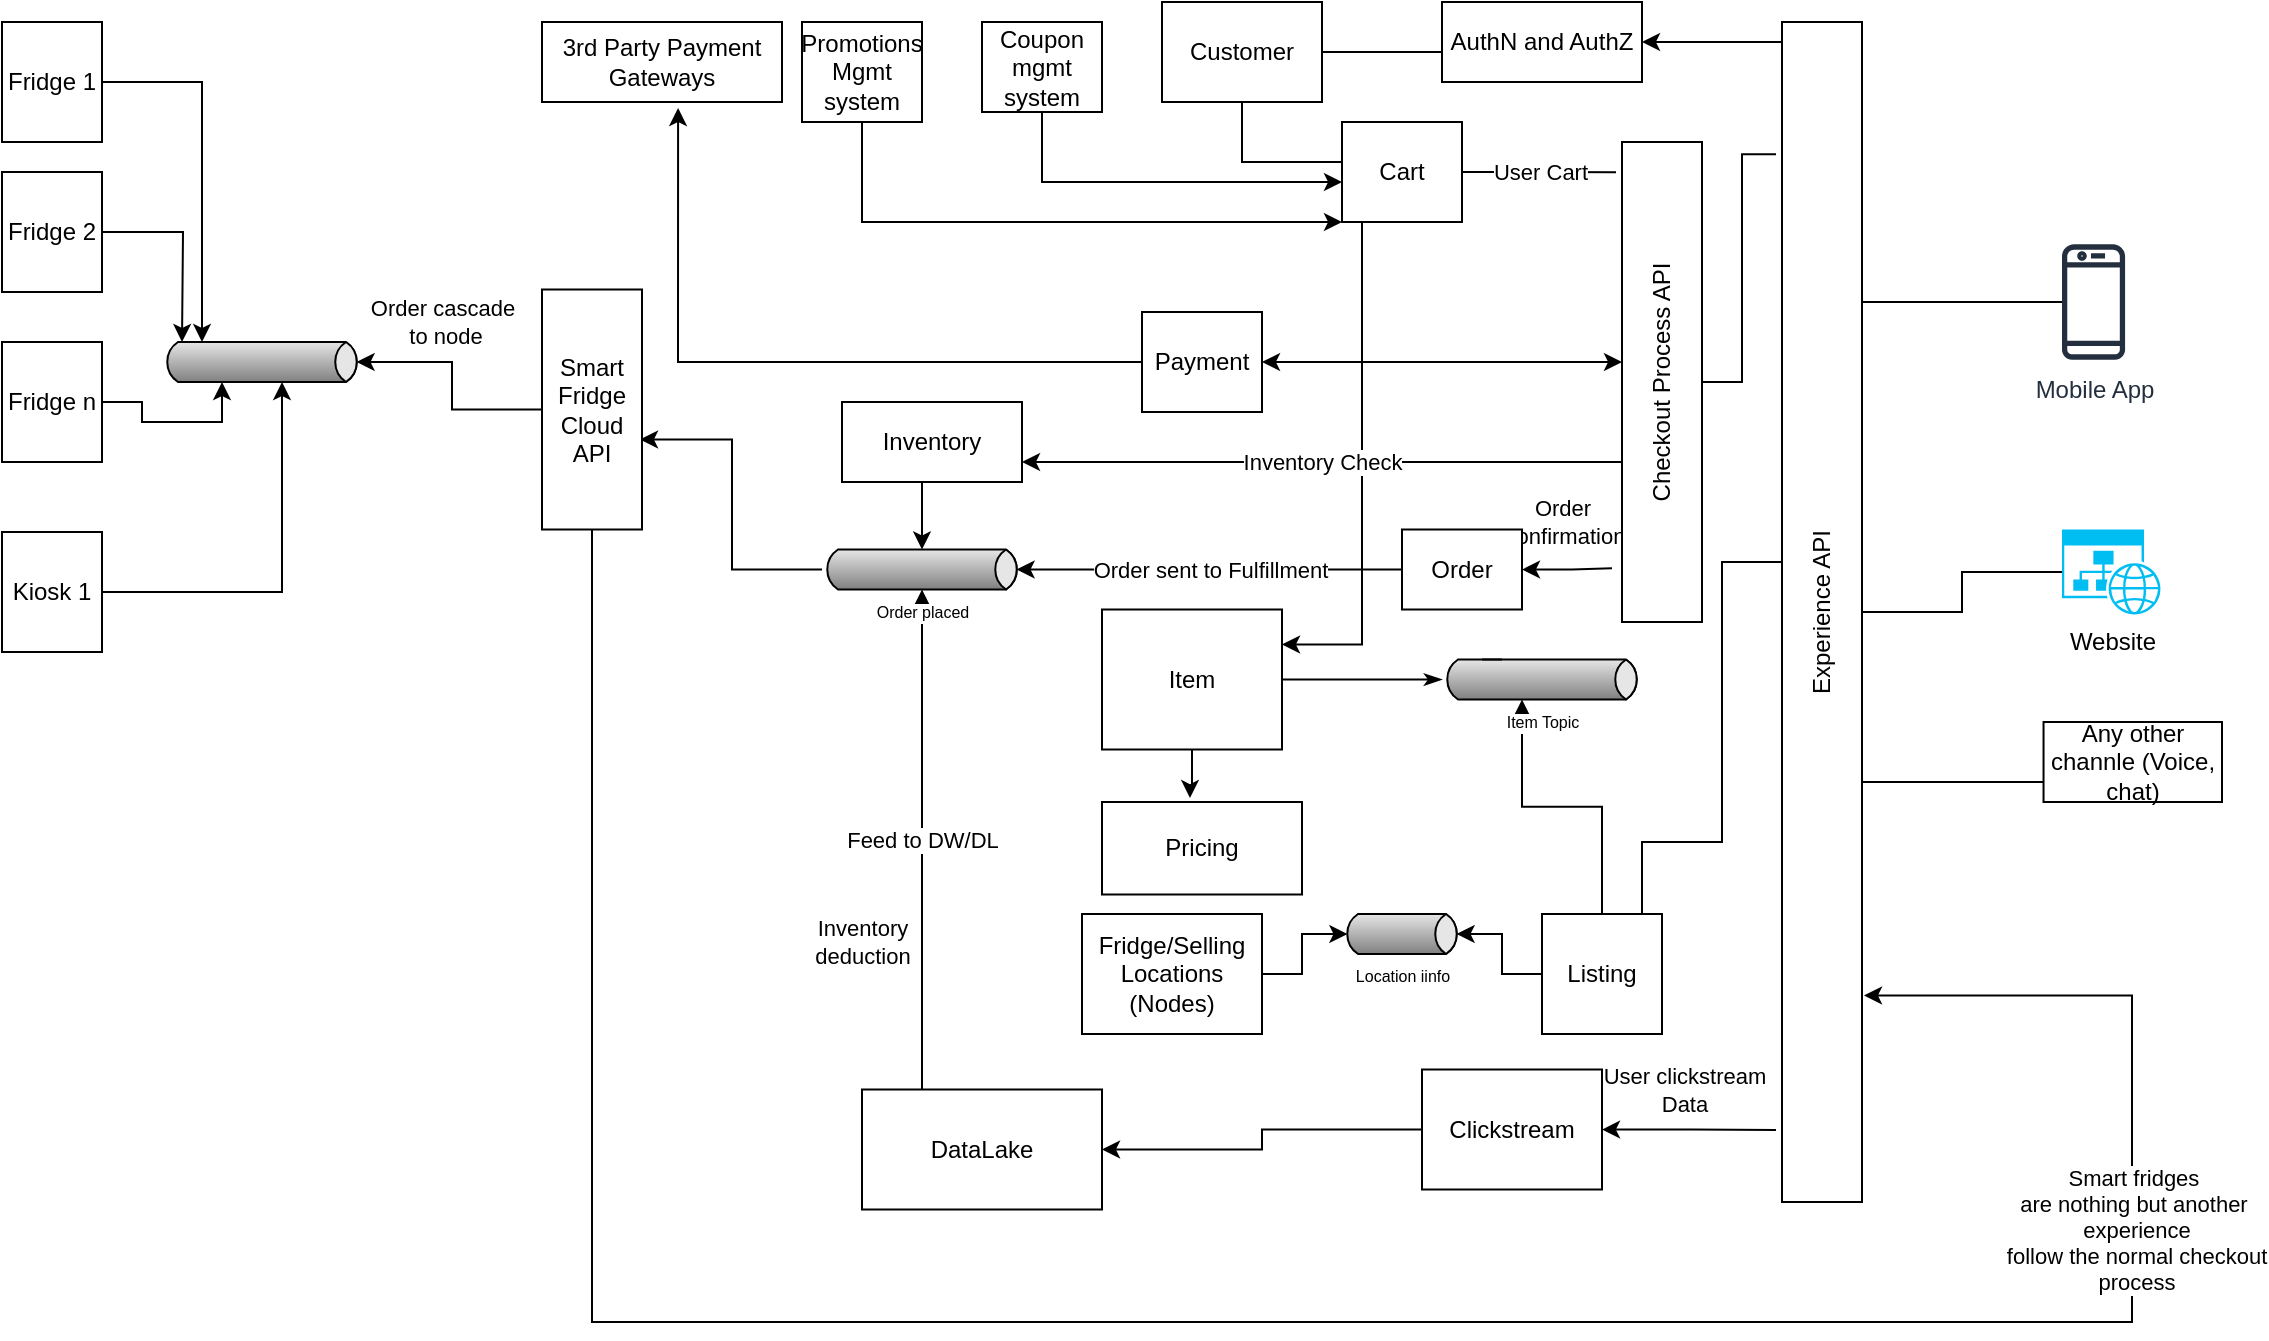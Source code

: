 <mxfile version="13.7.9" type="device" pages="3"><diagram id="Fbgm9LTGxpvkhEh95-wj" name="customer sales flow"><mxGraphModel dx="1026" dy="518" grid="1" gridSize="10" guides="1" tooltips="1" connect="1" arrows="1" fold="1" page="1" pageScale="1" pageWidth="1169" pageHeight="827" math="0" shadow="0"><root><mxCell id="0"/><mxCell id="1" parent="0"/><mxCell id="SUWw6hYBk3Z1DyVvB6TP-11" style="edgeStyle=orthogonalEdgeStyle;rounded=0;orthogonalLoop=1;jettySize=auto;html=1;endArrow=none;endFill=0;" parent="1" source="SUWw6hYBk3Z1DyVvB6TP-2" target="SUWw6hYBk3Z1DyVvB6TP-4" edge="1"><mxGeometry relative="1" as="geometry"><Array as="points"><mxPoint x="1030" y="180"/><mxPoint x="1030" y="180"/></Array></mxGeometry></mxCell><mxCell id="SUWw6hYBk3Z1DyVvB6TP-12" style="edgeStyle=orthogonalEdgeStyle;rounded=0;orthogonalLoop=1;jettySize=auto;html=1;entryX=0;entryY=0.5;entryDx=0;entryDy=0;entryPerimeter=0;endArrow=none;endFill=0;" parent="1" source="SUWw6hYBk3Z1DyVvB6TP-2" target="SUWw6hYBk3Z1DyVvB6TP-5" edge="1"><mxGeometry relative="1" as="geometry"/></mxCell><mxCell id="SUWw6hYBk3Z1DyVvB6TP-13" style="edgeStyle=orthogonalEdgeStyle;rounded=0;orthogonalLoop=1;jettySize=auto;html=1;entryX=0;entryY=0.75;entryDx=0;entryDy=0;endArrow=none;endFill=0;" parent="1" source="SUWw6hYBk3Z1DyVvB6TP-2" target="SUWw6hYBk3Z1DyVvB6TP-6" edge="1"><mxGeometry relative="1" as="geometry"><Array as="points"><mxPoint x="990" y="420"/><mxPoint x="990" y="420"/></Array></mxGeometry></mxCell><mxCell id="CjLnKnQNTWEcUIuQLNEK-7" style="edgeStyle=orthogonalEdgeStyle;rounded=0;orthogonalLoop=1;jettySize=auto;html=1;entryX=1;entryY=0.5;entryDx=0;entryDy=0;endArrow=classic;endFill=1;" parent="1" source="SUWw6hYBk3Z1DyVvB6TP-2" target="SUWw6hYBk3Z1DyVvB6TP-28" edge="1"><mxGeometry relative="1" as="geometry"><Array as="points"><mxPoint x="900" y="50"/><mxPoint x="900" y="50"/></Array></mxGeometry></mxCell><mxCell id="SUWw6hYBk3Z1DyVvB6TP-2" value="Experience API" style="rounded=0;whiteSpace=wrap;html=1;horizontal=0;" parent="1" vertex="1"><mxGeometry x="910" y="40" width="40" height="590" as="geometry"/></mxCell><mxCell id="SUWw6hYBk3Z1DyVvB6TP-4" value="Mobile App" style="outlineConnect=0;fontColor=#232F3E;gradientColor=none;fillColor=#232F3E;strokeColor=none;dashed=0;verticalLabelPosition=bottom;verticalAlign=top;align=center;html=1;fontSize=12;fontStyle=0;aspect=fixed;pointerEvents=1;shape=mxgraph.aws4.mobile_client;" parent="1" vertex="1"><mxGeometry x="1050" y="150" width="31.54" height="60" as="geometry"/></mxCell><mxCell id="SUWw6hYBk3Z1DyVvB6TP-5" value="Website" style="verticalLabelPosition=bottom;html=1;verticalAlign=top;align=center;strokeColor=none;fillColor=#00BEF2;shape=mxgraph.azure.website_generic;pointerEvents=1;" parent="1" vertex="1"><mxGeometry x="1050" y="293.75" width="50" height="42.5" as="geometry"/></mxCell><mxCell id="SUWw6hYBk3Z1DyVvB6TP-6" value="Any other channle (Voice, chat)" style="rounded=0;whiteSpace=wrap;html=1;" parent="1" vertex="1"><mxGeometry x="1040.77" y="390" width="89.23" height="40" as="geometry"/></mxCell><mxCell id="SUWw6hYBk3Z1DyVvB6TP-18" value="User Cart" style="edgeStyle=orthogonalEdgeStyle;rounded=0;orthogonalLoop=1;jettySize=auto;html=1;endArrow=none;endFill=0;entryX=0.063;entryY=1.075;entryDx=0;entryDy=0;entryPerimeter=0;" parent="1" source="SUWw6hYBk3Z1DyVvB6TP-14" target="SUWw6hYBk3Z1DyVvB6TP-16" edge="1"><mxGeometry relative="1" as="geometry"><mxPoint x="810" y="115" as="targetPoint"/></mxGeometry></mxCell><mxCell id="To8ffkZwDZefY9R-DosF-3" style="edgeStyle=orthogonalEdgeStyle;rounded=0;orthogonalLoop=1;jettySize=auto;html=1;entryX=1;entryY=0.25;entryDx=0;entryDy=0;startArrow=none;startFill=0;endArrow=classic;endFill=1;" parent="1" source="SUWw6hYBk3Z1DyVvB6TP-14" target="SUWw6hYBk3Z1DyVvB6TP-21" edge="1"><mxGeometry relative="1" as="geometry"><Array as="points"><mxPoint x="700" y="351"/></Array></mxGeometry></mxCell><mxCell id="SUWw6hYBk3Z1DyVvB6TP-14" value="Cart" style="rounded=0;whiteSpace=wrap;html=1;" parent="1" vertex="1"><mxGeometry x="690" y="90" width="60" height="50" as="geometry"/></mxCell><mxCell id="SUWw6hYBk3Z1DyVvB6TP-51" value="Order sent to Fulfillment" style="edgeStyle=orthogonalEdgeStyle;rounded=0;orthogonalLoop=1;jettySize=auto;html=1;entryX=1;entryY=0.5;entryDx=-2.7;entryDy=0;entryPerimeter=0;endArrow=classic;endFill=1;" parent="1" source="SUWw6hYBk3Z1DyVvB6TP-15" target="SUWw6hYBk3Z1DyVvB6TP-46" edge="1"><mxGeometry relative="1" as="geometry"/></mxCell><mxCell id="CjLnKnQNTWEcUIuQLNEK-24" value="Order&lt;br&gt;Confirmation" style="edgeStyle=orthogonalEdgeStyle;rounded=0;orthogonalLoop=1;jettySize=auto;html=1;entryX=0.888;entryY=1.125;entryDx=0;entryDy=0;entryPerimeter=0;startArrow=classic;startFill=1;endArrow=none;endFill=0;" parent="1" source="SUWw6hYBk3Z1DyVvB6TP-15" target="SUWw6hYBk3Z1DyVvB6TP-16" edge="1"><mxGeometry x="0.125" y="24" relative="1" as="geometry"><mxPoint x="-5" y="1" as="offset"/></mxGeometry></mxCell><mxCell id="SUWw6hYBk3Z1DyVvB6TP-15" value="Order" style="rounded=0;whiteSpace=wrap;html=1;" parent="1" vertex="1"><mxGeometry x="720" y="293.75" width="60" height="40" as="geometry"/></mxCell><mxCell id="SUWw6hYBk3Z1DyVvB6TP-19" style="edgeStyle=orthogonalEdgeStyle;rounded=0;orthogonalLoop=1;jettySize=auto;html=1;entryX=-0.075;entryY=0.112;entryDx=0;entryDy=0;entryPerimeter=0;endArrow=none;endFill=0;" parent="1" source="SUWw6hYBk3Z1DyVvB6TP-16" target="SUWw6hYBk3Z1DyVvB6TP-2" edge="1"><mxGeometry relative="1" as="geometry"/></mxCell><mxCell id="vVhAKTdZZrz9GZZec-Js-6" value="Inventory Check" style="edgeStyle=orthogonalEdgeStyle;rounded=0;orthogonalLoop=1;jettySize=auto;html=1;entryX=1;entryY=0.75;entryDx=0;entryDy=0;startArrow=none;startFill=0;endArrow=classic;endFill=1;" parent="1" source="SUWw6hYBk3Z1DyVvB6TP-16" target="CjLnKnQNTWEcUIuQLNEK-9" edge="1"><mxGeometry relative="1" as="geometry"><Array as="points"><mxPoint x="760" y="260"/><mxPoint x="760" y="260"/></Array></mxGeometry></mxCell><mxCell id="SUWw6hYBk3Z1DyVvB6TP-16" value="Checkout Process API" style="rounded=0;whiteSpace=wrap;html=1;direction=south;horizontal=0;" parent="1" vertex="1"><mxGeometry x="830" y="100" width="40" height="240" as="geometry"/></mxCell><mxCell id="SUWw6hYBk3Z1DyVvB6TP-38" style="edgeStyle=orthogonalEdgeStyle;rounded=0;orthogonalLoop=1;jettySize=auto;html=1;endArrow=classicThin;endFill=1;" parent="1" source="SUWw6hYBk3Z1DyVvB6TP-21" edge="1"><mxGeometry relative="1" as="geometry"><mxPoint x="740" y="368.75" as="targetPoint"/></mxGeometry></mxCell><mxCell id="To8ffkZwDZefY9R-DosF-5" style="edgeStyle=orthogonalEdgeStyle;rounded=0;orthogonalLoop=1;jettySize=auto;html=1;entryX=0.44;entryY=-0.043;entryDx=0;entryDy=0;entryPerimeter=0;startArrow=none;startFill=0;endArrow=classic;endFill=1;" parent="1" source="SUWw6hYBk3Z1DyVvB6TP-21" target="To8ffkZwDZefY9R-DosF-4" edge="1"><mxGeometry relative="1" as="geometry"/></mxCell><mxCell id="SUWw6hYBk3Z1DyVvB6TP-21" value="Item" style="rounded=0;whiteSpace=wrap;html=1;" parent="1" vertex="1"><mxGeometry x="570" y="333.75" width="90" height="70" as="geometry"/></mxCell><mxCell id="SUWw6hYBk3Z1DyVvB6TP-30" style="edgeStyle=orthogonalEdgeStyle;rounded=0;orthogonalLoop=1;jettySize=auto;html=1;entryX=0;entryY=0.25;entryDx=0;entryDy=0;endArrow=none;endFill=0;" parent="1" source="SUWw6hYBk3Z1DyVvB6TP-22" target="SUWw6hYBk3Z1DyVvB6TP-28" edge="1"><mxGeometry relative="1" as="geometry"><Array as="points"><mxPoint x="750" y="55"/></Array></mxGeometry></mxCell><mxCell id="SUWw6hYBk3Z1DyVvB6TP-32" style="edgeStyle=orthogonalEdgeStyle;rounded=0;orthogonalLoop=1;jettySize=auto;html=1;entryX=0;entryY=0.5;entryDx=0;entryDy=0;endArrow=none;endFill=0;" parent="1" source="SUWw6hYBk3Z1DyVvB6TP-22" target="SUWw6hYBk3Z1DyVvB6TP-14" edge="1"><mxGeometry relative="1" as="geometry"><Array as="points"><mxPoint x="640" y="110"/><mxPoint x="690" y="110"/></Array></mxGeometry></mxCell><mxCell id="SUWw6hYBk3Z1DyVvB6TP-22" value="Customer" style="rounded=0;whiteSpace=wrap;html=1;" parent="1" vertex="1"><mxGeometry x="600" y="30" width="80" height="50" as="geometry"/></mxCell><mxCell id="SUWw6hYBk3Z1DyVvB6TP-44" style="edgeStyle=orthogonalEdgeStyle;rounded=0;orthogonalLoop=1;jettySize=auto;html=1;entryX=0;entryY=0.5;entryDx=2.7;entryDy=0;entryPerimeter=0;endArrow=classic;endFill=1;" parent="1" source="SUWw6hYBk3Z1DyVvB6TP-23" target="SUWw6hYBk3Z1DyVvB6TP-41" edge="1"><mxGeometry relative="1" as="geometry"/></mxCell><mxCell id="SUWw6hYBk3Z1DyVvB6TP-23" value="Fridge/Selling Locations (Nodes)" style="rounded=0;whiteSpace=wrap;html=1;" parent="1" vertex="1"><mxGeometry x="560" y="486" width="90" height="60" as="geometry"/></mxCell><mxCell id="SUWw6hYBk3Z1DyVvB6TP-27" style="edgeStyle=orthogonalEdgeStyle;rounded=0;orthogonalLoop=1;jettySize=auto;html=1;endArrow=none;endFill=0;" parent="1" source="SUWw6hYBk3Z1DyVvB6TP-24" edge="1"><mxGeometry relative="1" as="geometry"><mxPoint x="910" y="310" as="targetPoint"/><Array as="points"><mxPoint x="840" y="450"/><mxPoint x="880" y="450"/><mxPoint x="880" y="310"/></Array></mxGeometry></mxCell><mxCell id="SUWw6hYBk3Z1DyVvB6TP-40" style="edgeStyle=orthogonalEdgeStyle;rounded=0;orthogonalLoop=1;jettySize=auto;html=1;entryX=0;entryY=1;entryDx=40;entryDy=0;entryPerimeter=0;endArrow=classic;endFill=1;" parent="1" source="SUWw6hYBk3Z1DyVvB6TP-24" target="SUWw6hYBk3Z1DyVvB6TP-33" edge="1"><mxGeometry relative="1" as="geometry"/></mxCell><mxCell id="SUWw6hYBk3Z1DyVvB6TP-45" style="edgeStyle=orthogonalEdgeStyle;rounded=0;orthogonalLoop=1;jettySize=auto;html=1;entryX=1;entryY=0.5;entryDx=-2.7;entryDy=0;entryPerimeter=0;endArrow=classic;endFill=1;" parent="1" source="SUWw6hYBk3Z1DyVvB6TP-24" target="SUWw6hYBk3Z1DyVvB6TP-41" edge="1"><mxGeometry relative="1" as="geometry"/></mxCell><mxCell id="SUWw6hYBk3Z1DyVvB6TP-24" value="Listing" style="rounded=0;whiteSpace=wrap;html=1;" parent="1" vertex="1"><mxGeometry x="790" y="486" width="60" height="60" as="geometry"/></mxCell><mxCell id="SUWw6hYBk3Z1DyVvB6TP-28" value="AuthN and AuthZ" style="rounded=0;whiteSpace=wrap;html=1;" parent="1" vertex="1"><mxGeometry x="740" y="30" width="100" height="40" as="geometry"/></mxCell><mxCell id="SUWw6hYBk3Z1DyVvB6TP-33" value="Item Topic" style="strokeWidth=1;outlineConnect=0;dashed=0;align=center;html=1;fontSize=8;shape=mxgraph.eip.messageChannel;verticalLabelPosition=bottom;labelBackgroundColor=#ffffff;verticalAlign=top;" parent="1" vertex="1"><mxGeometry x="740" y="358.75" width="100" height="20" as="geometry"/></mxCell><mxCell id="SUWw6hYBk3Z1DyVvB6TP-39" style="edgeStyle=orthogonalEdgeStyle;rounded=0;orthogonalLoop=1;jettySize=auto;html=1;exitX=0;exitY=0;exitDx=30;exitDy=0;exitPerimeter=0;entryX=0;entryY=0;entryDx=20;entryDy=0;entryPerimeter=0;endArrow=none;endFill=0;" parent="1" source="SUWw6hYBk3Z1DyVvB6TP-33" target="SUWw6hYBk3Z1DyVvB6TP-33" edge="1"><mxGeometry relative="1" as="geometry"/></mxCell><mxCell id="SUWw6hYBk3Z1DyVvB6TP-41" value="Location iinfo" style="strokeWidth=1;outlineConnect=0;dashed=0;align=center;html=1;fontSize=8;shape=mxgraph.eip.messageChannel;verticalLabelPosition=bottom;labelBackgroundColor=#ffffff;verticalAlign=top;" parent="1" vertex="1"><mxGeometry x="690" y="486" width="60" height="20" as="geometry"/></mxCell><mxCell id="SUWw6hYBk3Z1DyVvB6TP-54" style="edgeStyle=orthogonalEdgeStyle;rounded=0;orthogonalLoop=1;jettySize=auto;html=1;entryX=0.98;entryY=0.625;entryDx=0;entryDy=0;entryPerimeter=0;endArrow=classic;endFill=1;" parent="1" source="SUWw6hYBk3Z1DyVvB6TP-46" target="SUWw6hYBk3Z1DyVvB6TP-53" edge="1"><mxGeometry relative="1" as="geometry"/></mxCell><mxCell id="CjLnKnQNTWEcUIuQLNEK-2" value="Feed to DW/DL" style="edgeStyle=orthogonalEdgeStyle;rounded=0;orthogonalLoop=1;jettySize=auto;html=1;entryX=0.25;entryY=0;entryDx=0;entryDy=0;endArrow=none;endFill=0;startArrow=classic;startFill=1;" parent="1" source="SUWw6hYBk3Z1DyVvB6TP-46" target="CjLnKnQNTWEcUIuQLNEK-1" edge="1"><mxGeometry relative="1" as="geometry"/></mxCell><mxCell id="SUWw6hYBk3Z1DyVvB6TP-46" value="Order placed" style="strokeWidth=1;outlineConnect=0;dashed=0;align=center;html=1;fontSize=8;shape=mxgraph.eip.messageChannel;verticalLabelPosition=bottom;labelBackgroundColor=#ffffff;verticalAlign=top;" parent="1" vertex="1"><mxGeometry x="430" y="303.75" width="100" height="20" as="geometry"/></mxCell><mxCell id="SUWw6hYBk3Z1DyVvB6TP-48" style="edgeStyle=orthogonalEdgeStyle;rounded=0;orthogonalLoop=1;jettySize=auto;html=1;endArrow=classic;endFill=1;startArrow=classic;startFill=1;" parent="1" source="SUWw6hYBk3Z1DyVvB6TP-47" target="SUWw6hYBk3Z1DyVvB6TP-16" edge="1"><mxGeometry relative="1" as="geometry"><Array as="points"><mxPoint x="770" y="210"/><mxPoint x="770" y="210"/></Array></mxGeometry></mxCell><mxCell id="vVhAKTdZZrz9GZZec-Js-7" style="edgeStyle=orthogonalEdgeStyle;rounded=0;orthogonalLoop=1;jettySize=auto;html=1;entryX=0.567;entryY=1.075;entryDx=0;entryDy=0;entryPerimeter=0;startArrow=none;startFill=0;endArrow=classic;endFill=1;" parent="1" source="SUWw6hYBk3Z1DyVvB6TP-47" target="CjLnKnQNTWEcUIuQLNEK-25" edge="1"><mxGeometry relative="1" as="geometry"/></mxCell><mxCell id="SUWw6hYBk3Z1DyVvB6TP-47" value="Payment" style="rounded=0;whiteSpace=wrap;html=1;" parent="1" vertex="1"><mxGeometry x="590" y="185" width="60" height="50" as="geometry"/></mxCell><mxCell id="SUWw6hYBk3Z1DyVvB6TP-85" value="Order cascade&lt;br&gt;&amp;nbsp;to node" style="edgeStyle=orthogonalEdgeStyle;rounded=0;orthogonalLoop=1;jettySize=auto;html=1;entryX=1;entryY=0.5;entryDx=-2.7;entryDy=0;entryPerimeter=0;endArrow=classic;endFill=1;" parent="1" source="SUWw6hYBk3Z1DyVvB6TP-53" target="SUWw6hYBk3Z1DyVvB6TP-79" edge="1"><mxGeometry x="0.267" y="-20" relative="1" as="geometry"><mxPoint as="offset"/></mxGeometry></mxCell><mxCell id="PjnlQjwB4eLHZqkUL8Ia-1" style="edgeStyle=orthogonalEdgeStyle;rounded=0;orthogonalLoop=1;jettySize=auto;html=1;entryX=1.025;entryY=0.825;entryDx=0;entryDy=0;startArrow=none;startFill=0;endArrow=classic;endFill=1;entryPerimeter=0;" parent="1" source="SUWw6hYBk3Z1DyVvB6TP-53" target="SUWw6hYBk3Z1DyVvB6TP-2" edge="1"><mxGeometry relative="1" as="geometry"><Array as="points"><mxPoint x="315" y="690"/><mxPoint x="1085" y="690"/><mxPoint x="1085" y="527"/></Array></mxGeometry></mxCell><mxCell id="Ot8El7jOwK48TV5GT1GY-1" value="&lt;span style=&quot;color: rgba(0 , 0 , 0 , 0) ; font-family: monospace ; font-size: 0px ; background-color: rgb(248 , 249 , 250)&quot;&gt;%3CmxGraphModel%3E%3Croot%3E%3CmxCell%20id%3D%220%22%2F%3E%3CmxCell%20id%3D%221%22%20parent%3D%220%22%2F%3E%3CmxCell%20id%3D%222%22%20value%3D%22%22%20style%3D%22rounded%3D0%3BwhiteSpace%3Dwrap%3Bhtml%3D1%3B%22%20vertex%3D%221%22%20parent%3D%221%22%3E%3CmxGeometry%20x%3D%22560%22%20y%3D%22350%22%20width%3D%22120%22%20height%3D%2260%22%20as%3D%22geometry%22%2F%3E%3C%2FmxCell%3E%3C%2Froot%3E%3C%2FmxGraphModel%3E&lt;/span&gt;&lt;span style=&quot;color: rgba(0 , 0 , 0 , 0) ; font-family: monospace ; font-size: 0px ; background-color: rgb(248 , 249 , 250)&quot;&gt;%3CmxGraphModel%3E%3Croot%3E%3CmxCell%20id%3D%220%22%2F%3E%3CmxCell%20id%3D%221%22%20parent%3D%220%22%2F%3E%3CmxCell%20id%3D%222%22%20value%3D%22%22%20style%3D%22rounded%3D0%3BwhiteSpace%3Dwrap%3Bhtml%3D1%3B%22%20vertex%3D%221%22%20parent%3D%221%22%3E%3CmxGeometry%20x%3D%22560%22%20y%3D%22350%22%20width%3D%22120%22%20height%3D%2260%22%20as%3D%22geometry%22%2F%3E%3C%2FmxCell%3E%3C%2Froot%3E%3C%2FmxGraphModel%3E&lt;/span&gt;" style="edgeLabel;html=1;align=center;verticalAlign=middle;resizable=0;points=[];" parent="PjnlQjwB4eLHZqkUL8Ia-1" vertex="1" connectable="0"><mxGeometry x="0.688" y="-2" relative="1" as="geometry"><mxPoint as="offset"/></mxGeometry></mxCell><mxCell id="PkuY4OMiJvkd00LKEFGG-1" value="Smart fridges&amp;nbsp;&lt;br&gt;are nothing but another&amp;nbsp;&lt;br&gt;experience&lt;br&gt;follow the normal checkout&lt;br&gt;process" style="edgeLabel;html=1;align=center;verticalAlign=middle;resizable=0;points=[];" parent="PjnlQjwB4eLHZqkUL8Ia-1" vertex="1" connectable="0"><mxGeometry x="0.658" y="-2" relative="1" as="geometry"><mxPoint as="offset"/></mxGeometry></mxCell><mxCell id="SUWw6hYBk3Z1DyVvB6TP-53" value="Smart Fridge Cloud API" style="rounded=0;whiteSpace=wrap;html=1;" parent="1" vertex="1"><mxGeometry x="290" y="173.75" width="50" height="120" as="geometry"/></mxCell><mxCell id="SUWw6hYBk3Z1DyVvB6TP-80" style="edgeStyle=orthogonalEdgeStyle;rounded=0;orthogonalLoop=1;jettySize=auto;html=1;entryX=0;entryY=0;entryDx=20;entryDy=0;entryPerimeter=0;endArrow=classic;endFill=1;" parent="1" source="SUWw6hYBk3Z1DyVvB6TP-55" target="SUWw6hYBk3Z1DyVvB6TP-79" edge="1"><mxGeometry relative="1" as="geometry"/></mxCell><mxCell id="SUWw6hYBk3Z1DyVvB6TP-55" value="Fridge 1" style="rounded=0;whiteSpace=wrap;html=1;" parent="1" vertex="1"><mxGeometry x="20" y="40" width="50" height="60" as="geometry"/></mxCell><mxCell id="SUWw6hYBk3Z1DyVvB6TP-81" style="edgeStyle=orthogonalEdgeStyle;rounded=0;orthogonalLoop=1;jettySize=auto;html=1;endArrow=classic;endFill=1;" parent="1" source="SUWw6hYBk3Z1DyVvB6TP-56" edge="1"><mxGeometry relative="1" as="geometry"><mxPoint x="110" y="200" as="targetPoint"/></mxGeometry></mxCell><mxCell id="SUWw6hYBk3Z1DyVvB6TP-56" value="Fridge 2" style="rounded=0;whiteSpace=wrap;html=1;" parent="1" vertex="1"><mxGeometry x="20" y="115" width="50" height="60" as="geometry"/></mxCell><mxCell id="SUWw6hYBk3Z1DyVvB6TP-82" style="edgeStyle=orthogonalEdgeStyle;rounded=0;orthogonalLoop=1;jettySize=auto;html=1;entryX=0;entryY=1;entryDx=30;entryDy=0;entryPerimeter=0;endArrow=classic;endFill=1;" parent="1" source="SUWw6hYBk3Z1DyVvB6TP-57" target="SUWw6hYBk3Z1DyVvB6TP-79" edge="1"><mxGeometry relative="1" as="geometry"/></mxCell><mxCell id="SUWw6hYBk3Z1DyVvB6TP-57" value="Fridge n" style="rounded=0;whiteSpace=wrap;html=1;" parent="1" vertex="1"><mxGeometry x="20" y="200" width="50" height="60" as="geometry"/></mxCell><mxCell id="SUWw6hYBk3Z1DyVvB6TP-83" style="edgeStyle=orthogonalEdgeStyle;rounded=0;orthogonalLoop=1;jettySize=auto;html=1;entryX=0;entryY=1;entryDx=60;entryDy=0;entryPerimeter=0;endArrow=classic;endFill=1;" parent="1" source="SUWw6hYBk3Z1DyVvB6TP-58" target="SUWw6hYBk3Z1DyVvB6TP-79" edge="1"><mxGeometry relative="1" as="geometry"/></mxCell><mxCell id="SUWw6hYBk3Z1DyVvB6TP-58" value="Kiosk 1" style="rounded=0;whiteSpace=wrap;html=1;" parent="1" vertex="1"><mxGeometry x="20" y="295" width="50" height="60" as="geometry"/></mxCell><mxCell id="SUWw6hYBk3Z1DyVvB6TP-79" value="" style="strokeWidth=1;outlineConnect=0;dashed=0;align=center;html=1;fontSize=8;shape=mxgraph.eip.messageChannel;verticalLabelPosition=bottom;labelBackgroundColor=#ffffff;verticalAlign=top;" parent="1" vertex="1"><mxGeometry x="100" y="200" width="100" height="20" as="geometry"/></mxCell><mxCell id="CjLnKnQNTWEcUIuQLNEK-1" value="DataLake" style="rounded=0;whiteSpace=wrap;html=1;" parent="1" vertex="1"><mxGeometry x="450" y="573.75" width="120" height="60" as="geometry"/></mxCell><mxCell id="CjLnKnQNTWEcUIuQLNEK-5" style="edgeStyle=orthogonalEdgeStyle;rounded=0;orthogonalLoop=1;jettySize=auto;html=1;entryX=1;entryY=0.5;entryDx=0;entryDy=0;endArrow=classic;endFill=1;" parent="1" source="CjLnKnQNTWEcUIuQLNEK-3" target="CjLnKnQNTWEcUIuQLNEK-1" edge="1"><mxGeometry relative="1" as="geometry"/></mxCell><mxCell id="CjLnKnQNTWEcUIuQLNEK-22" style="edgeStyle=orthogonalEdgeStyle;rounded=0;orthogonalLoop=1;jettySize=auto;html=1;entryX=-0.075;entryY=0.939;entryDx=0;entryDy=0;entryPerimeter=0;startArrow=classic;startFill=1;endArrow=none;endFill=0;" parent="1" source="CjLnKnQNTWEcUIuQLNEK-3" target="SUWw6hYBk3Z1DyVvB6TP-2" edge="1"><mxGeometry relative="1" as="geometry"/></mxCell><mxCell id="CjLnKnQNTWEcUIuQLNEK-23" value="User clickstream&lt;br&gt;Data" style="edgeLabel;html=1;align=center;verticalAlign=middle;resizable=0;points=[];" parent="CjLnKnQNTWEcUIuQLNEK-22" vertex="1" connectable="0"><mxGeometry x="0.163" y="2" relative="1" as="geometry"><mxPoint x="-9.51" y="-18.18" as="offset"/></mxGeometry></mxCell><mxCell id="CjLnKnQNTWEcUIuQLNEK-3" value="Clickstream" style="rounded=0;whiteSpace=wrap;html=1;" parent="1" vertex="1"><mxGeometry x="730" y="563.75" width="90" height="60" as="geometry"/></mxCell><mxCell id="CjLnKnQNTWEcUIuQLNEK-17" value="Inventory &lt;br&gt;deduction" style="edgeStyle=orthogonalEdgeStyle;rounded=0;orthogonalLoop=1;jettySize=auto;html=1;entryX=0;entryY=0;entryDx=50;entryDy=0;entryPerimeter=0;endArrow=classic;endFill=1;" parent="1" source="CjLnKnQNTWEcUIuQLNEK-9" target="SUWw6hYBk3Z1DyVvB6TP-46" edge="1"><mxGeometry x="1" y="-199" relative="1" as="geometry"><Array as="points"><mxPoint x="480" y="230"/><mxPoint x="480" y="230"/></Array><mxPoint x="169" y="196" as="offset"/></mxGeometry></mxCell><mxCell id="CjLnKnQNTWEcUIuQLNEK-9" value="Inventory" style="rounded=0;whiteSpace=wrap;html=1;" parent="1" vertex="1"><mxGeometry x="440" y="230" width="90" height="40" as="geometry"/></mxCell><mxCell id="CjLnKnQNTWEcUIuQLNEK-25" value="3rd Party Payment Gateways" style="rounded=0;whiteSpace=wrap;html=1;" parent="1" vertex="1"><mxGeometry x="290" y="40" width="120" height="40" as="geometry"/></mxCell><mxCell id="vVhAKTdZZrz9GZZec-Js-3" style="edgeStyle=orthogonalEdgeStyle;rounded=0;orthogonalLoop=1;jettySize=auto;html=1;startArrow=none;startFill=0;endArrow=classic;endFill=1;" parent="1" source="To8ffkZwDZefY9R-DosF-2" target="SUWw6hYBk3Z1DyVvB6TP-14" edge="1"><mxGeometry relative="1" as="geometry"><Array as="points"><mxPoint x="540" y="120"/></Array></mxGeometry></mxCell><mxCell id="To8ffkZwDZefY9R-DosF-2" value="Coupon mgmt system" style="rounded=0;whiteSpace=wrap;html=1;" parent="1" vertex="1"><mxGeometry x="510" y="40" width="60" height="45" as="geometry"/></mxCell><mxCell id="To8ffkZwDZefY9R-DosF-4" value="Pricing" style="rounded=0;whiteSpace=wrap;html=1;" parent="1" vertex="1"><mxGeometry x="570" y="430" width="100" height="46.25" as="geometry"/></mxCell><mxCell id="vVhAKTdZZrz9GZZec-Js-4" style="edgeStyle=orthogonalEdgeStyle;rounded=0;orthogonalLoop=1;jettySize=auto;html=1;startArrow=none;startFill=0;endArrow=classic;endFill=1;" parent="1" source="vVhAKTdZZrz9GZZec-Js-1" edge="1"><mxGeometry relative="1" as="geometry"><mxPoint x="690" y="140" as="targetPoint"/><Array as="points"><mxPoint x="450" y="140"/></Array></mxGeometry></mxCell><mxCell id="vVhAKTdZZrz9GZZec-Js-1" value="Promotions Mgmt system" style="rounded=0;whiteSpace=wrap;html=1;" parent="1" vertex="1"><mxGeometry x="420" y="40" width="60" height="50" as="geometry"/></mxCell></root></mxGraphModel></diagram><diagram id="fzCDI4JmzEioAskLLsRD" name="Smart Fridge vending"><mxGraphModel dx="1026" dy="518" grid="1" gridSize="10" guides="1" tooltips="1" connect="1" arrows="1" fold="1" page="1" pageScale="1" pageWidth="1169" pageHeight="827" math="0" shadow="0"><root><mxCell id="u07g2lkLHWFoX3jjlbew-0"/><mxCell id="u07g2lkLHWFoX3jjlbew-1" parent="u07g2lkLHWFoX3jjlbew-0"/><mxCell id="mrz2yRtbEdfcRqcHNSLF-0" value="Sales info&amp;nbsp;&lt;br&gt;of items directly &lt;br&gt;purchased from &lt;br&gt;the fridge" style="edgeStyle=orthogonalEdgeStyle;rounded=0;orthogonalLoop=1;jettySize=auto;html=1;startArrow=classic;startFill=1;endArrow=classic;endFill=1;entryX=0.02;entryY=0.136;entryDx=0;entryDy=0;entryPerimeter=0;" parent="u07g2lkLHWFoX3jjlbew-1" source="KySBKBmdpcpI7rHXglTu-0" target="KySBKBmdpcpI7rHXglTu-5" edge="1"><mxGeometry x="0.403" y="-40" relative="1" as="geometry"><mxPoint as="offset"/></mxGeometry></mxCell><mxCell id="KySBKBmdpcpI7rHXglTu-0" value="Fridge 1" style="rounded=0;whiteSpace=wrap;html=1;" parent="u07g2lkLHWFoX3jjlbew-1" vertex="1"><mxGeometry x="20" y="40" width="50" height="60" as="geometry"/></mxCell><mxCell id="mrz2yRtbEdfcRqcHNSLF-2" style="edgeStyle=orthogonalEdgeStyle;rounded=0;orthogonalLoop=1;jettySize=auto;html=1;entryX=-0.02;entryY=0.473;entryDx=0;entryDy=0;entryPerimeter=0;startArrow=classic;startFill=1;endArrow=classic;endFill=1;" parent="u07g2lkLHWFoX3jjlbew-1" source="KySBKBmdpcpI7rHXglTu-1" target="KySBKBmdpcpI7rHXglTu-5" edge="1"><mxGeometry relative="1" as="geometry"/></mxCell><mxCell id="KySBKBmdpcpI7rHXglTu-1" value="Fridge 2" style="rounded=0;whiteSpace=wrap;html=1;" parent="u07g2lkLHWFoX3jjlbew-1" vertex="1"><mxGeometry x="20" y="115" width="50" height="60" as="geometry"/></mxCell><mxCell id="mrz2yRtbEdfcRqcHNSLF-3" style="edgeStyle=orthogonalEdgeStyle;rounded=0;orthogonalLoop=1;jettySize=auto;html=1;entryX=0.02;entryY=0.873;entryDx=0;entryDy=0;entryPerimeter=0;startArrow=classic;startFill=1;endArrow=classic;endFill=1;" parent="u07g2lkLHWFoX3jjlbew-1" source="KySBKBmdpcpI7rHXglTu-2" target="KySBKBmdpcpI7rHXglTu-5" edge="1"><mxGeometry relative="1" as="geometry"/></mxCell><mxCell id="KySBKBmdpcpI7rHXglTu-2" value="Fridge n" style="rounded=0;whiteSpace=wrap;html=1;" parent="u07g2lkLHWFoX3jjlbew-1" vertex="1"><mxGeometry x="30" y="310" width="50" height="60" as="geometry"/></mxCell><mxCell id="ZHsTZmUCbj4DMGbLC6Ke-1" value="Smart fridges &lt;br&gt;are nothing but another&amp;nbsp;&lt;br&gt;experience&lt;br&gt;follow the normal checkout&lt;br&gt;process" style="edgeStyle=orthogonalEdgeStyle;rounded=0;orthogonalLoop=1;jettySize=auto;html=1;entryX=-0.017;entryY=0.45;entryDx=0;entryDy=0;entryPerimeter=0;startArrow=classic;startFill=1;endArrow=classic;endFill=1;horizontal=1;" parent="u07g2lkLHWFoX3jjlbew-1" source="KySBKBmdpcpI7rHXglTu-5" target="ZHsTZmUCbj4DMGbLC6Ke-0" edge="1"><mxGeometry relative="1" as="geometry"><Array as="points"><mxPoint x="490" y="440"/><mxPoint x="490" y="440"/></Array></mxGeometry></mxCell><mxCell id="KySBKBmdpcpI7rHXglTu-5" value="Smart Fridge cloud API's" style="rounded=0;whiteSpace=wrap;html=1;" parent="u07g2lkLHWFoX3jjlbew-1" vertex="1"><mxGeometry x="320" y="20" width="50" height="520" as="geometry"/></mxCell><mxCell id="ZHsTZmUCbj4DMGbLC6Ke-0" value="Experience API" style="rounded=0;whiteSpace=wrap;html=1;horizontal=0;" parent="u07g2lkLHWFoX3jjlbew-1" vertex="1"><mxGeometry x="850" y="350" width="60" height="200" as="geometry"/></mxCell><mxCell id="uzxUzm6PyRWt4LRJWPh2-2" value="" style="endArrow=classic;html=1;exitX=1;exitY=0.085;exitDx=0;exitDy=0;exitPerimeter=0;" parent="u07g2lkLHWFoX3jjlbew-1" source="KySBKBmdpcpI7rHXglTu-5" edge="1"><mxGeometry width="50" height="50" relative="1" as="geometry"><mxPoint x="540" y="410" as="sourcePoint"/><mxPoint x="500" y="64" as="targetPoint"/></mxGeometry></mxCell><mxCell id="uzxUzm6PyRWt4LRJWPh2-22" value="Update Inventory" style="edgeLabel;html=1;align=center;verticalAlign=middle;resizable=0;points=[];" parent="uzxUzm6PyRWt4LRJWPh2-2" vertex="1" connectable="0"><mxGeometry x="-0.015" y="-1" relative="1" as="geometry"><mxPoint as="offset"/></mxGeometry></mxCell><mxCell id="uzxUzm6PyRWt4LRJWPh2-4" value="Inventory" style="rounded=0;whiteSpace=wrap;html=1;" parent="u07g2lkLHWFoX3jjlbew-1" vertex="1"><mxGeometry x="500" y="30" width="120" height="60" as="geometry"/></mxCell><mxCell id="uzxUzm6PyRWt4LRJWPh2-5" value="" style="endArrow=classic;html=1;dashed=1;dashPattern=1 1;exitX=1;exitY=0.5;exitDx=0;exitDy=0;entryX=0;entryY=0.5;entryDx=0;entryDy=0;" parent="u07g2lkLHWFoX3jjlbew-1" source="uzxUzm6PyRWt4LRJWPh2-4" target="uzxUzm6PyRWt4LRJWPh2-12" edge="1"><mxGeometry width="50" height="50" relative="1" as="geometry"><mxPoint x="630" y="59.5" as="sourcePoint"/><mxPoint x="720" y="59.5" as="targetPoint"/></mxGeometry></mxCell><mxCell id="uzxUzm6PyRWt4LRJWPh2-12" value="Kitchen Management Queue" style="shape=process;whiteSpace=wrap;html=1;backgroundOutline=1;" parent="u07g2lkLHWFoX3jjlbew-1" vertex="1"><mxGeometry x="710" y="30" width="120" height="60" as="geometry"/></mxCell><mxCell id="uzxUzm6PyRWt4LRJWPh2-13" value="Kitchen Management System" style="rounded=0;whiteSpace=wrap;html=1;" parent="u07g2lkLHWFoX3jjlbew-1" vertex="1"><mxGeometry x="890" y="30" width="120" height="60" as="geometry"/></mxCell><mxCell id="uzxUzm6PyRWt4LRJWPh2-14" value="Kitchen( Where cooking&lt;br&gt;happens)" style="verticalLabelPosition=bottom;html=1;verticalAlign=top;align=center;shape=mxgraph.floorplan.range_1;" parent="u07g2lkLHWFoX3jjlbew-1" vertex="1"><mxGeometry x="1090" y="28" width="50" height="62" as="geometry"/></mxCell><mxCell id="uzxUzm6PyRWt4LRJWPh2-15" value="" style="endArrow=classic;html=1;dashed=1;dashPattern=1 1;exitX=1;exitY=0.5;exitDx=0;exitDy=0;entryX=0;entryY=0.5;entryDx=0;entryDy=0;" parent="u07g2lkLHWFoX3jjlbew-1" source="uzxUzm6PyRWt4LRJWPh2-12" target="uzxUzm6PyRWt4LRJWPh2-13" edge="1"><mxGeometry width="50" height="50" relative="1" as="geometry"><mxPoint x="690" y="160" as="sourcePoint"/><mxPoint x="780" y="160" as="targetPoint"/></mxGeometry></mxCell><mxCell id="uzxUzm6PyRWt4LRJWPh2-16" value="" style="endArrow=classic;html=1;dashed=1;dashPattern=1 1;exitX=1;exitY=0.5;exitDx=0;exitDy=0;entryX=0.02;entryY=0.5;entryDx=0;entryDy=0;entryPerimeter=0;" parent="u07g2lkLHWFoX3jjlbew-1" source="uzxUzm6PyRWt4LRJWPh2-13" target="uzxUzm6PyRWt4LRJWPh2-14" edge="1"><mxGeometry width="50" height="50" relative="1" as="geometry"><mxPoint x="700" y="170" as="sourcePoint"/><mxPoint x="790" y="170" as="targetPoint"/></mxGeometry></mxCell><mxCell id="uzxUzm6PyRWt4LRJWPh2-17" value="Distribution System" style="rounded=0;whiteSpace=wrap;html=1;" parent="u07g2lkLHWFoX3jjlbew-1" vertex="1"><mxGeometry x="900" y="170" width="120" height="60" as="geometry"/></mxCell><mxCell id="uzxUzm6PyRWt4LRJWPh2-18" value="" style="endArrow=classic;html=1;dashed=1;dashPattern=1 1;" parent="u07g2lkLHWFoX3jjlbew-1" edge="1"><mxGeometry width="50" height="50" relative="1" as="geometry"><mxPoint x="1010" y="210" as="sourcePoint"/><mxPoint x="1090" y="210" as="targetPoint"/></mxGeometry></mxCell><mxCell id="uzxUzm6PyRWt4LRJWPh2-20" value="Physical Storage" style="rounded=1;whiteSpace=wrap;html=1;fillColor=#ffe6cc;strokeColor=#d79b00;" parent="u07g2lkLHWFoX3jjlbew-1" vertex="1"><mxGeometry x="1090" y="180" width="70" height="60" as="geometry"/></mxCell><mxCell id="uzxUzm6PyRWt4LRJWPh2-21" value="" style="endArrow=classic;html=1;entryX=0.5;entryY=1;entryDx=0;entryDy=0;exitX=0;exitY=0.5;exitDx=0;exitDy=0;" parent="u07g2lkLHWFoX3jjlbew-1" source="uzxUzm6PyRWt4LRJWPh2-17" target="uzxUzm6PyRWt4LRJWPh2-4" edge="1"><mxGeometry width="50" height="50" relative="1" as="geometry"><mxPoint x="730" y="370" as="sourcePoint"/><mxPoint x="780" y="320" as="targetPoint"/><Array as="points"><mxPoint x="560" y="200"/></Array></mxGeometry></mxCell><mxCell id="uzxUzm6PyRWt4LRJWPh2-23" value="Update Inventory" style="edgeLabel;html=1;align=center;verticalAlign=middle;resizable=0;points=[];" parent="uzxUzm6PyRWt4LRJWPh2-21" vertex="1" connectable="0"><mxGeometry x="-0.186" y="-2" relative="1" as="geometry"><mxPoint as="offset"/></mxGeometry></mxCell><mxCell id="uzxUzm6PyRWt4LRJWPh2-24" value="" style="endArrow=classic;html=1;exitX=0.5;exitY=1;exitDx=0;exitDy=0;entryX=0.5;entryY=1;entryDx=0;entryDy=0;" parent="u07g2lkLHWFoX3jjlbew-1" source="uzxUzm6PyRWt4LRJWPh2-17" target="KySBKBmdpcpI7rHXglTu-2" edge="1"><mxGeometry width="50" height="50" relative="1" as="geometry"><mxPoint x="690" y="370" as="sourcePoint"/><mxPoint x="60" y="600" as="targetPoint"/><Array as="points"><mxPoint x="960" y="700"/><mxPoint x="55" y="710"/></Array></mxGeometry></mxCell><mxCell id="uzxUzm6PyRWt4LRJWPh2-26" value="Physical delivery to locations" style="edgeLabel;html=1;align=center;verticalAlign=middle;resizable=0;points=[];" parent="uzxUzm6PyRWt4LRJWPh2-24" vertex="1" connectable="0"><mxGeometry x="0.116" y="1" relative="1" as="geometry"><mxPoint as="offset"/></mxGeometry></mxCell><mxCell id="ov5PPg5Bmdgm1ChDSXaN-1" style="edgeStyle=orthogonalEdgeStyle;rounded=0;orthogonalLoop=1;jettySize=auto;html=1;" edge="1" parent="u07g2lkLHWFoX3jjlbew-1" source="ov5PPg5Bmdgm1ChDSXaN-0"><mxGeometry relative="1" as="geometry"><mxPoint x="470" y="70" as="targetPoint"/></mxGeometry></mxCell><mxCell id="ov5PPg5Bmdgm1ChDSXaN-2" style="edgeStyle=orthogonalEdgeStyle;rounded=0;orthogonalLoop=1;jettySize=auto;html=1;" edge="1" parent="u07g2lkLHWFoX3jjlbew-1" source="ov5PPg5Bmdgm1ChDSXaN-0"><mxGeometry relative="1" as="geometry"><mxPoint x="560" y="170" as="targetPoint"/></mxGeometry></mxCell><mxCell id="ov5PPg5Bmdgm1ChDSXaN-0" value="Goods Inward/Outward Reconcilliation" style="rounded=1;whiteSpace=wrap;html=1;" vertex="1" parent="u07g2lkLHWFoX3jjlbew-1"><mxGeometry x="410" y="140" width="120" height="60" as="geometry"/></mxCell></root></mxGraphModel></diagram><diagram id="2Pt8_qLGv6jBBvT3E4mc" name="Pos vending"><mxGraphModel dx="1026" dy="518" grid="1" gridSize="10" guides="1" tooltips="1" connect="1" arrows="1" fold="1" page="1" pageScale="1" pageWidth="1169" pageHeight="827" math="0" shadow="0"><root><mxCell id="hxRU8-ZuYYndzFfMJ7g1-0"/><mxCell id="hxRU8-ZuYYndzFfMJ7g1-1" parent="hxRU8-ZuYYndzFfMJ7g1-0"/><mxCell id="mnAUSX7ObatQLC7-17M0-0" value="Listing" style="rounded=0;whiteSpace=wrap;html=1;" parent="hxRU8-ZuYYndzFfMJ7g1-1" vertex="1"><mxGeometry x="120" y="160" width="120" height="60" as="geometry"/></mxCell><mxCell id="mnAUSX7ObatQLC7-17M0-1" value="Item" style="rounded=0;whiteSpace=wrap;html=1;" parent="hxRU8-ZuYYndzFfMJ7g1-1" vertex="1"><mxGeometry x="120" y="250" width="120" height="60" as="geometry"/></mxCell><mxCell id="mnAUSX7ObatQLC7-17M0-2" value="Price" style="rounded=0;whiteSpace=wrap;html=1;" parent="hxRU8-ZuYYndzFfMJ7g1-1" vertex="1"><mxGeometry x="120" y="330" width="120" height="60" as="geometry"/></mxCell><mxCell id="mnAUSX7ObatQLC7-17M0-3" value="Promotions" style="rounded=0;whiteSpace=wrap;html=1;" parent="hxRU8-ZuYYndzFfMJ7g1-1" vertex="1"><mxGeometry x="120" y="430" width="120" height="60" as="geometry"/></mxCell><mxCell id="mnAUSX7ObatQLC7-17M0-4" value="Coupons" style="rounded=0;whiteSpace=wrap;html=1;" parent="hxRU8-ZuYYndzFfMJ7g1-1" vertex="1"><mxGeometry x="120" y="520" width="120" height="60" as="geometry"/></mxCell></root></mxGraphModel></diagram></mxfile>